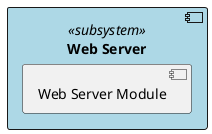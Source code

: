 @startuml

component "Web Server" <<subsystem>> #LightBlue{
    component "Web Server Module"
}

@enduml